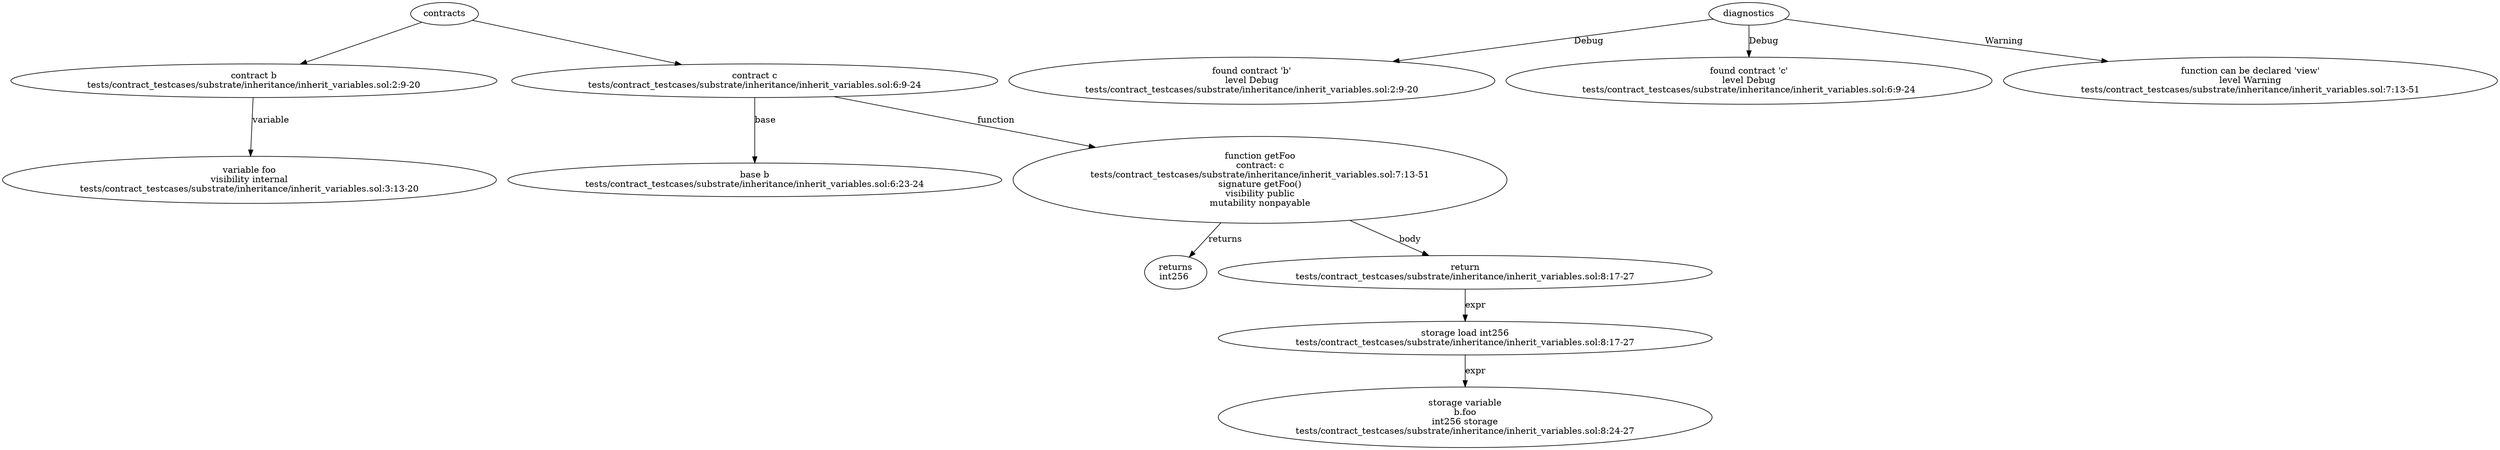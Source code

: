 strict digraph "tests/contract_testcases/substrate/inheritance/inherit_variables.sol" {
	contract [label="contract b\ntests/contract_testcases/substrate/inheritance/inherit_variables.sol:2:9-20"]
	var [label="variable foo\nvisibility internal\ntests/contract_testcases/substrate/inheritance/inherit_variables.sol:3:13-20"]
	contract_3 [label="contract c\ntests/contract_testcases/substrate/inheritance/inherit_variables.sol:6:9-24"]
	base [label="base b\ntests/contract_testcases/substrate/inheritance/inherit_variables.sol:6:23-24"]
	getFoo [label="function getFoo\ncontract: c\ntests/contract_testcases/substrate/inheritance/inherit_variables.sol:7:13-51\nsignature getFoo()\nvisibility public\nmutability nonpayable"]
	returns [label="returns\nint256 "]
	return [label="return\ntests/contract_testcases/substrate/inheritance/inherit_variables.sol:8:17-27"]
	storage_load [label="storage load int256\ntests/contract_testcases/substrate/inheritance/inherit_variables.sol:8:17-27"]
	storage_var [label="storage variable\nb.foo\nint256 storage\ntests/contract_testcases/substrate/inheritance/inherit_variables.sol:8:24-27"]
	diagnostic [label="found contract 'b'\nlevel Debug\ntests/contract_testcases/substrate/inheritance/inherit_variables.sol:2:9-20"]
	diagnostic_12 [label="found contract 'c'\nlevel Debug\ntests/contract_testcases/substrate/inheritance/inherit_variables.sol:6:9-24"]
	diagnostic_13 [label="function can be declared 'view'\nlevel Warning\ntests/contract_testcases/substrate/inheritance/inherit_variables.sol:7:13-51"]
	contracts -> contract
	contract -> var [label="variable"]
	contracts -> contract_3
	contract_3 -> base [label="base"]
	contract_3 -> getFoo [label="function"]
	getFoo -> returns [label="returns"]
	getFoo -> return [label="body"]
	return -> storage_load [label="expr"]
	storage_load -> storage_var [label="expr"]
	diagnostics -> diagnostic [label="Debug"]
	diagnostics -> diagnostic_12 [label="Debug"]
	diagnostics -> diagnostic_13 [label="Warning"]
}
